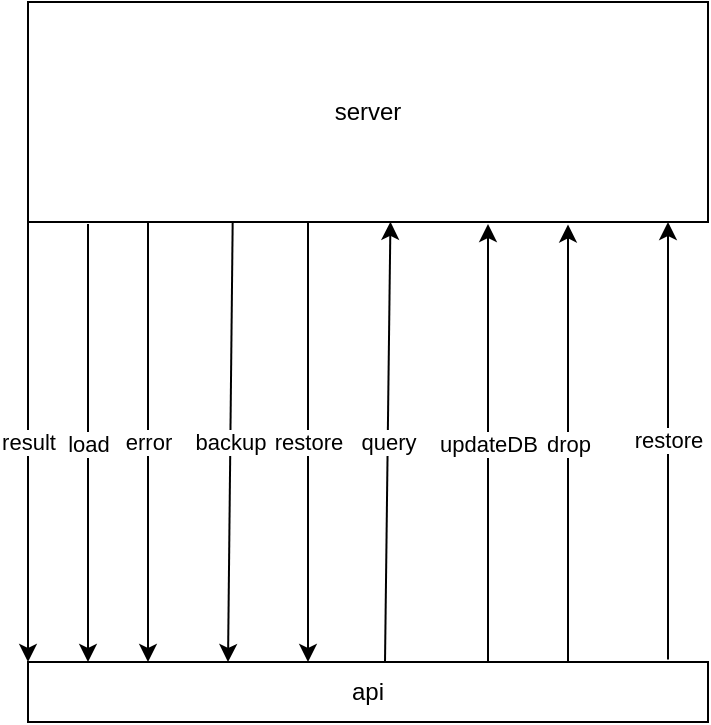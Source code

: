 <mxGraphModel dx="813" dy="455" grid="1" gridSize="10" guides="1" tooltips="1" connect="1" arrows="1" fold="1" page="1" pageScale="1" pageWidth="827" pageHeight="1169" math="0" shadow="0">
  <root>
    <mxCell id="0" />
    <mxCell id="1" parent="0" />
    <mxCell id="33TAIkWnH2txWC_OPkWc-2" value="api" style="rounded=0;whiteSpace=wrap;html=1;" vertex="1" parent="1">
      <mxGeometry x="340" y="480" width="340" height="30" as="geometry" />
    </mxCell>
    <mxCell id="33TAIkWnH2txWC_OPkWc-3" value="result" style="endArrow=classic;html=1;entryX=0;entryY=0;entryDx=0;entryDy=0;exitX=0;exitY=1;exitDx=0;exitDy=0;" edge="1" parent="1" source="33TAIkWnH2txWC_OPkWc-1" target="33TAIkWnH2txWC_OPkWc-2">
      <mxGeometry width="50" height="50" relative="1" as="geometry">
        <mxPoint x="390" y="430" as="sourcePoint" />
        <mxPoint x="440" y="380" as="targetPoint" />
      </mxGeometry>
    </mxCell>
    <mxCell id="33TAIkWnH2txWC_OPkWc-4" value="load" style="endArrow=classic;html=1;entryX=0;entryY=0;entryDx=0;entryDy=0;" edge="1" parent="1">
      <mxGeometry width="50" height="50" relative="1" as="geometry">
        <mxPoint x="370" y="261" as="sourcePoint" />
        <mxPoint x="370" y="480" as="targetPoint" />
      </mxGeometry>
    </mxCell>
    <mxCell id="33TAIkWnH2txWC_OPkWc-1" value="server" style="rounded=0;whiteSpace=wrap;html=1;" vertex="1" parent="1">
      <mxGeometry x="340" y="150" width="340" height="110" as="geometry" />
    </mxCell>
    <mxCell id="33TAIkWnH2txWC_OPkWc-5" value="error" style="endArrow=classic;html=1;entryX=0;entryY=0;entryDx=0;entryDy=0;" edge="1" parent="1">
      <mxGeometry width="50" height="50" relative="1" as="geometry">
        <mxPoint x="400" y="260" as="sourcePoint" />
        <mxPoint x="400" y="480" as="targetPoint" />
      </mxGeometry>
    </mxCell>
    <mxCell id="33TAIkWnH2txWC_OPkWc-6" value="backup" style="endArrow=classic;html=1;entryX=0;entryY=0;entryDx=0;entryDy=0;exitX=0.301;exitY=0.999;exitDx=0;exitDy=0;exitPerimeter=0;" edge="1" parent="1" source="33TAIkWnH2txWC_OPkWc-1">
      <mxGeometry width="50" height="50" relative="1" as="geometry">
        <mxPoint x="440" y="247.02" as="sourcePoint" />
        <mxPoint x="440" y="480" as="targetPoint" />
      </mxGeometry>
    </mxCell>
    <mxCell id="33TAIkWnH2txWC_OPkWc-7" value="restore" style="endArrow=classic;html=1;entryX=0;entryY=0;entryDx=0;entryDy=0;" edge="1" parent="1">
      <mxGeometry width="50" height="50" relative="1" as="geometry">
        <mxPoint x="480" y="260" as="sourcePoint" />
        <mxPoint x="480" y="480" as="targetPoint" />
      </mxGeometry>
    </mxCell>
    <mxCell id="33TAIkWnH2txWC_OPkWc-9" value="query&lt;br&gt;" style="endArrow=classic;html=1;entryX=0.533;entryY=0.999;entryDx=0;entryDy=0;entryPerimeter=0;exitX=0.525;exitY=0.004;exitDx=0;exitDy=0;exitPerimeter=0;" edge="1" parent="1" source="33TAIkWnH2txWC_OPkWc-2" target="33TAIkWnH2txWC_OPkWc-1">
      <mxGeometry width="50" height="50" relative="1" as="geometry">
        <mxPoint x="460" y="400" as="sourcePoint" />
        <mxPoint x="510" y="350" as="targetPoint" />
      </mxGeometry>
    </mxCell>
    <mxCell id="33TAIkWnH2txWC_OPkWc-10" value="updateDB" style="endArrow=classic;html=1;exitX=0.779;exitY=0;exitDx=0;exitDy=0;exitPerimeter=0;" edge="1" parent="1">
      <mxGeometry width="50" height="50" relative="1" as="geometry">
        <mxPoint x="570.0" y="480" as="sourcePoint" />
        <mxPoint x="570" y="261" as="targetPoint" />
      </mxGeometry>
    </mxCell>
    <mxCell id="33TAIkWnH2txWC_OPkWc-11" value="drop" style="endArrow=classic;html=1;entryX=0.779;entryY=1.011;entryDx=0;entryDy=0;entryPerimeter=0;exitX=0.779;exitY=0;exitDx=0;exitDy=0;exitPerimeter=0;" edge="1" parent="1">
      <mxGeometry width="50" height="50" relative="1" as="geometry">
        <mxPoint x="610" y="480" as="sourcePoint" />
        <mxPoint x="610" y="261.21" as="targetPoint" />
      </mxGeometry>
    </mxCell>
    <mxCell id="33TAIkWnH2txWC_OPkWc-12" value="restore" style="endArrow=classic;html=1;entryX=0.779;entryY=1.011;entryDx=0;entryDy=0;entryPerimeter=0;exitX=0.779;exitY=0;exitDx=0;exitDy=0;exitPerimeter=0;" edge="1" parent="1">
      <mxGeometry width="50" height="50" relative="1" as="geometry">
        <mxPoint x="660" y="478.79" as="sourcePoint" />
        <mxPoint x="660" y="260.0" as="targetPoint" />
      </mxGeometry>
    </mxCell>
  </root>
</mxGraphModel>
